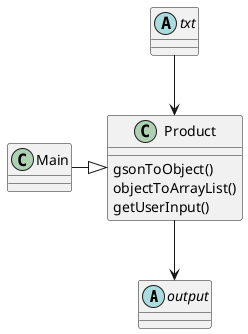 @startuml

abstract output
abstract txt

class Main

class Product {
gsonToObject()
objectToArrayList()
getUserInput()
}

Main -|> Product
Product --> output
txt --> Product

@enduml